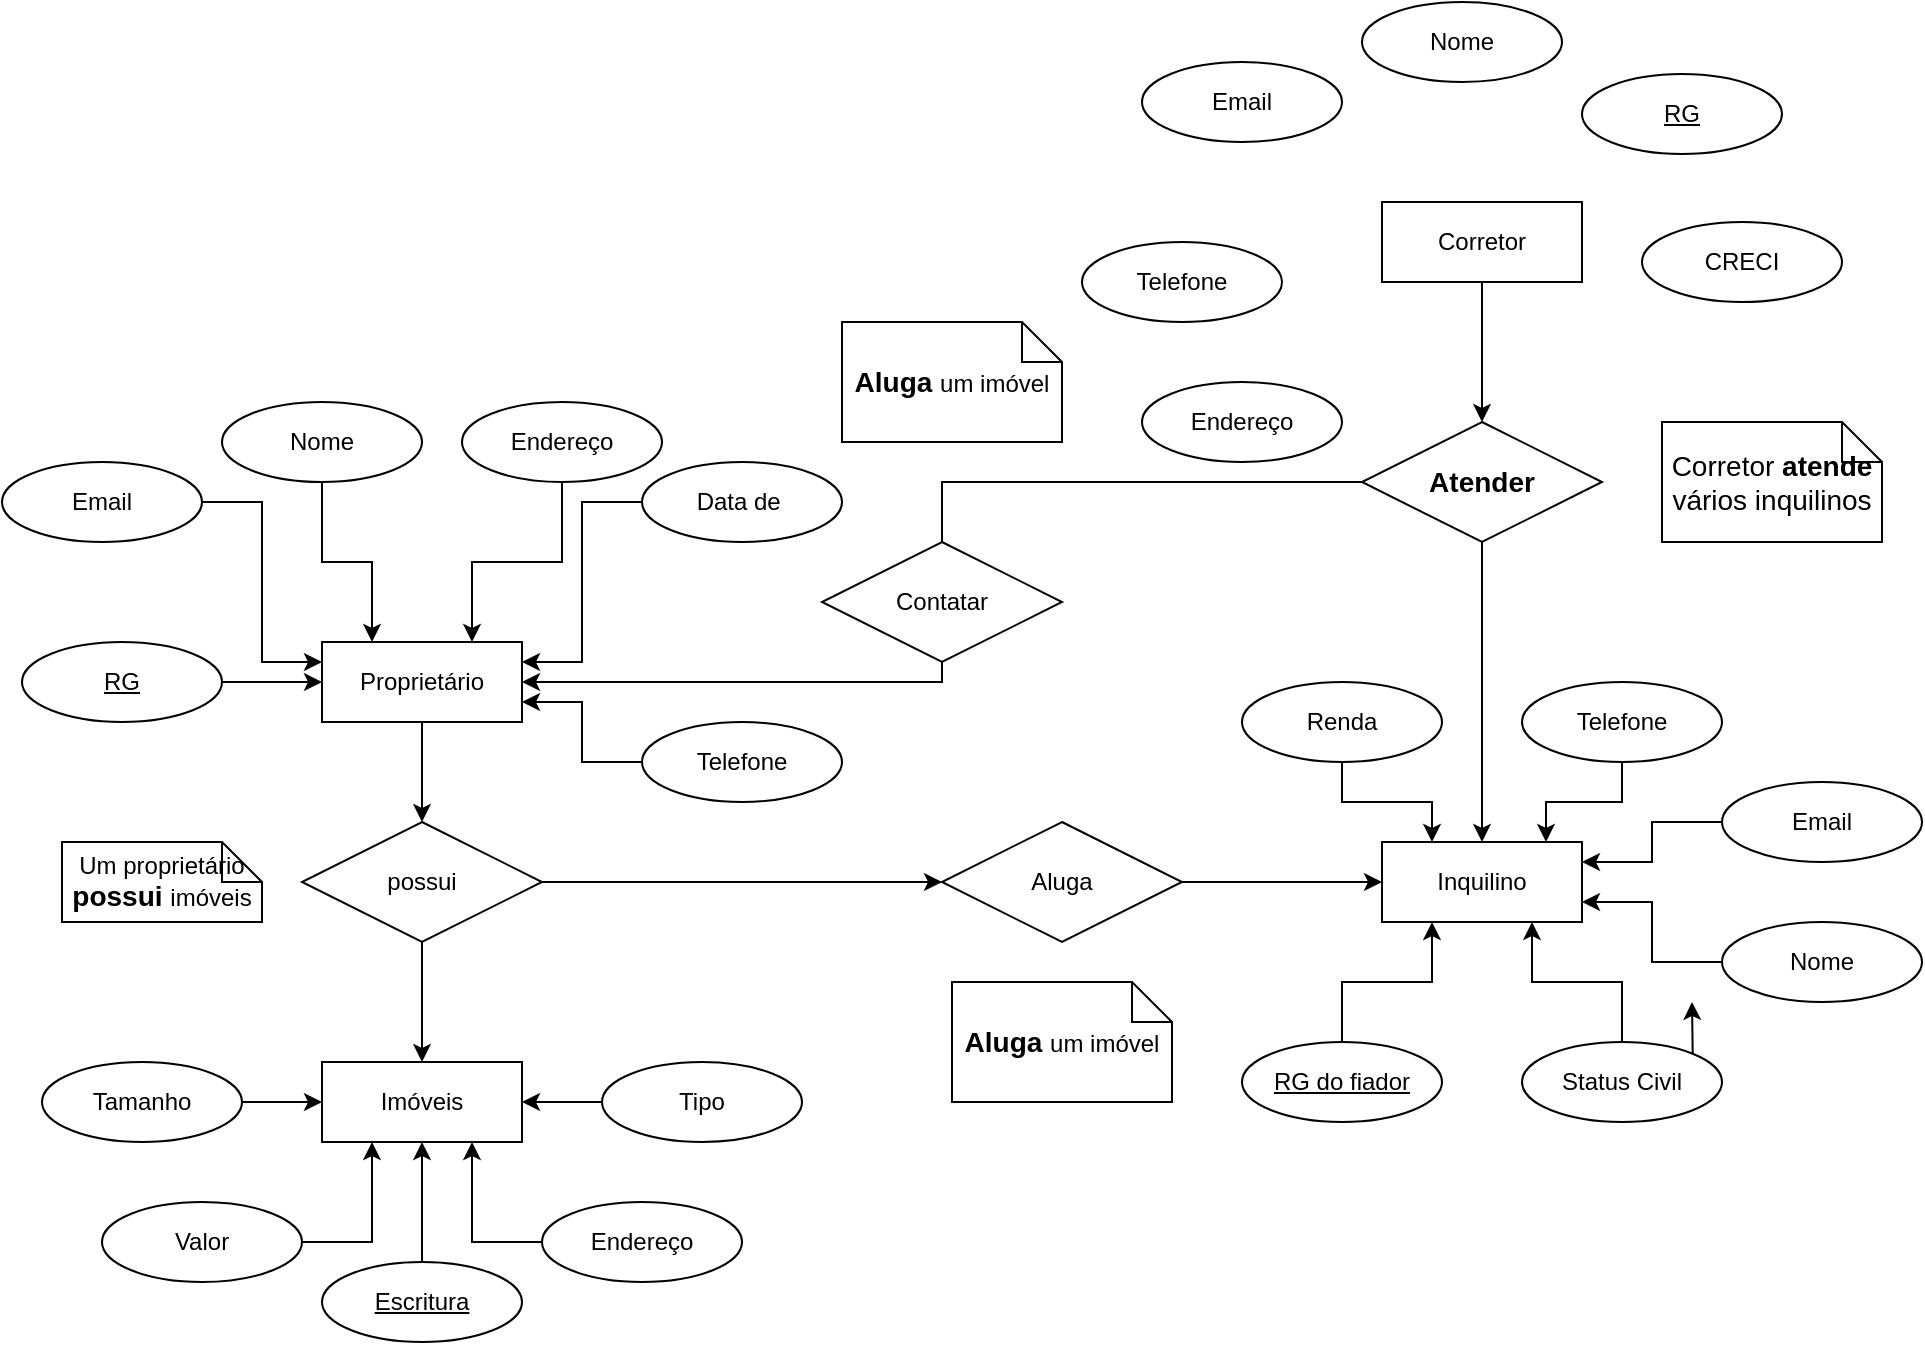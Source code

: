 <mxfile version="26.1.0">
  <diagram name="Página-1" id="xsIHujxIp5k7Auu3WzUd">
    <mxGraphModel dx="880" dy="1637" grid="1" gridSize="10" guides="1" tooltips="1" connect="1" arrows="1" fold="1" page="1" pageScale="1" pageWidth="827" pageHeight="1169" math="0" shadow="0">
      <root>
        <mxCell id="0" />
        <mxCell id="1" parent="0" />
        <mxCell id="B-k5Ph8UPA6RvQ5fUylT-36" style="edgeStyle=orthogonalEdgeStyle;rounded=0;orthogonalLoop=1;jettySize=auto;html=1;entryX=0.5;entryY=0;entryDx=0;entryDy=0;" edge="1" parent="1" source="B-k5Ph8UPA6RvQ5fUylT-2" target="B-k5Ph8UPA6RvQ5fUylT-8">
          <mxGeometry relative="1" as="geometry" />
        </mxCell>
        <mxCell id="B-k5Ph8UPA6RvQ5fUylT-2" value="Proprietá&lt;span style=&quot;background-color: transparent; color: light-dark(rgb(0, 0, 0), rgb(255, 255, 255));&quot;&gt;rio&lt;/span&gt;" style="whiteSpace=wrap;html=1;align=center;" vertex="1" parent="1">
          <mxGeometry x="180" y="-320" width="100" height="40" as="geometry" />
        </mxCell>
        <mxCell id="B-k5Ph8UPA6RvQ5fUylT-4" value="Um proprietário &lt;b&gt;&lt;font style=&quot;font-size: 14px;&quot;&gt;possui &lt;/font&gt;&lt;/b&gt;imóveis" style="shape=note;size=20;whiteSpace=wrap;html=1;" vertex="1" parent="1">
          <mxGeometry x="50" y="-220" width="100" height="40" as="geometry" />
        </mxCell>
        <mxCell id="B-k5Ph8UPA6RvQ5fUylT-5" value="Imóveis" style="whiteSpace=wrap;html=1;align=center;" vertex="1" parent="1">
          <mxGeometry x="180" y="-110" width="100" height="40" as="geometry" />
        </mxCell>
        <mxCell id="B-k5Ph8UPA6RvQ5fUylT-14" value="" style="edgeStyle=orthogonalEdgeStyle;rounded=0;orthogonalLoop=1;jettySize=auto;html=1;" edge="1" parent="1" source="B-k5Ph8UPA6RvQ5fUylT-8" target="B-k5Ph8UPA6RvQ5fUylT-5">
          <mxGeometry relative="1" as="geometry" />
        </mxCell>
        <mxCell id="B-k5Ph8UPA6RvQ5fUylT-46" style="edgeStyle=orthogonalEdgeStyle;rounded=0;orthogonalLoop=1;jettySize=auto;html=1;entryX=0;entryY=0.5;entryDx=0;entryDy=0;" edge="1" parent="1" source="B-k5Ph8UPA6RvQ5fUylT-8" target="B-k5Ph8UPA6RvQ5fUylT-45">
          <mxGeometry relative="1" as="geometry" />
        </mxCell>
        <mxCell id="B-k5Ph8UPA6RvQ5fUylT-8" value="possui" style="shape=rhombus;perimeter=rhombusPerimeter;whiteSpace=wrap;html=1;align=center;" vertex="1" parent="1">
          <mxGeometry x="170" y="-230" width="120" height="60" as="geometry" />
        </mxCell>
        <mxCell id="B-k5Ph8UPA6RvQ5fUylT-29" style="edgeStyle=orthogonalEdgeStyle;rounded=0;orthogonalLoop=1;jettySize=auto;html=1;entryX=0;entryY=0.5;entryDx=0;entryDy=0;" edge="1" parent="1" source="B-k5Ph8UPA6RvQ5fUylT-16" target="B-k5Ph8UPA6RvQ5fUylT-2">
          <mxGeometry relative="1" as="geometry" />
        </mxCell>
        <mxCell id="B-k5Ph8UPA6RvQ5fUylT-16" value="RG" style="ellipse;whiteSpace=wrap;html=1;align=center;fontStyle=4;" vertex="1" parent="1">
          <mxGeometry x="30" y="-320" width="100" height="40" as="geometry" />
        </mxCell>
        <mxCell id="B-k5Ph8UPA6RvQ5fUylT-28" value="" style="edgeStyle=orthogonalEdgeStyle;rounded=0;orthogonalLoop=1;jettySize=auto;html=1;entryX=0.25;entryY=0;entryDx=0;entryDy=0;" edge="1" parent="1" source="B-k5Ph8UPA6RvQ5fUylT-22" target="B-k5Ph8UPA6RvQ5fUylT-2">
          <mxGeometry relative="1" as="geometry" />
        </mxCell>
        <mxCell id="B-k5Ph8UPA6RvQ5fUylT-22" value="Nome" style="ellipse;whiteSpace=wrap;html=1;align=center;" vertex="1" parent="1">
          <mxGeometry x="130" y="-440" width="100" height="40" as="geometry" />
        </mxCell>
        <mxCell id="B-k5Ph8UPA6RvQ5fUylT-31" style="edgeStyle=orthogonalEdgeStyle;rounded=0;orthogonalLoop=1;jettySize=auto;html=1;entryX=1;entryY=0.25;entryDx=0;entryDy=0;" edge="1" parent="1" source="B-k5Ph8UPA6RvQ5fUylT-23" target="B-k5Ph8UPA6RvQ5fUylT-2">
          <mxGeometry relative="1" as="geometry" />
        </mxCell>
        <mxCell id="B-k5Ph8UPA6RvQ5fUylT-23" value="Data de&amp;nbsp;" style="ellipse;whiteSpace=wrap;html=1;align=center;" vertex="1" parent="1">
          <mxGeometry x="340" y="-410" width="100" height="40" as="geometry" />
        </mxCell>
        <mxCell id="B-k5Ph8UPA6RvQ5fUylT-81" style="edgeStyle=orthogonalEdgeStyle;rounded=0;orthogonalLoop=1;jettySize=auto;html=1;entryX=1;entryY=0.75;entryDx=0;entryDy=0;" edge="1" parent="1" source="B-k5Ph8UPA6RvQ5fUylT-24" target="B-k5Ph8UPA6RvQ5fUylT-2">
          <mxGeometry relative="1" as="geometry" />
        </mxCell>
        <mxCell id="B-k5Ph8UPA6RvQ5fUylT-24" value="Telefone" style="ellipse;whiteSpace=wrap;html=1;align=center;" vertex="1" parent="1">
          <mxGeometry x="340" y="-280" width="100" height="40" as="geometry" />
        </mxCell>
        <mxCell id="B-k5Ph8UPA6RvQ5fUylT-32" style="edgeStyle=orthogonalEdgeStyle;rounded=0;orthogonalLoop=1;jettySize=auto;html=1;entryX=0;entryY=0.25;entryDx=0;entryDy=0;" edge="1" parent="1" source="B-k5Ph8UPA6RvQ5fUylT-25" target="B-k5Ph8UPA6RvQ5fUylT-2">
          <mxGeometry relative="1" as="geometry" />
        </mxCell>
        <mxCell id="B-k5Ph8UPA6RvQ5fUylT-25" value="Email" style="ellipse;whiteSpace=wrap;html=1;align=center;" vertex="1" parent="1">
          <mxGeometry x="20" y="-410" width="100" height="40" as="geometry" />
        </mxCell>
        <mxCell id="B-k5Ph8UPA6RvQ5fUylT-33" style="edgeStyle=orthogonalEdgeStyle;rounded=0;orthogonalLoop=1;jettySize=auto;html=1;entryX=0.75;entryY=0;entryDx=0;entryDy=0;" edge="1" parent="1" source="B-k5Ph8UPA6RvQ5fUylT-26" target="B-k5Ph8UPA6RvQ5fUylT-2">
          <mxGeometry relative="1" as="geometry" />
        </mxCell>
        <mxCell id="B-k5Ph8UPA6RvQ5fUylT-26" value="Endereço" style="ellipse;whiteSpace=wrap;html=1;align=center;" vertex="1" parent="1">
          <mxGeometry x="250" y="-440" width="100" height="40" as="geometry" />
        </mxCell>
        <mxCell id="B-k5Ph8UPA6RvQ5fUylT-44" style="edgeStyle=orthogonalEdgeStyle;rounded=0;orthogonalLoop=1;jettySize=auto;html=1;entryX=0.75;entryY=1;entryDx=0;entryDy=0;" edge="1" parent="1" source="B-k5Ph8UPA6RvQ5fUylT-37" target="B-k5Ph8UPA6RvQ5fUylT-5">
          <mxGeometry relative="1" as="geometry" />
        </mxCell>
        <mxCell id="B-k5Ph8UPA6RvQ5fUylT-37" value="Endereço" style="ellipse;whiteSpace=wrap;html=1;align=center;" vertex="1" parent="1">
          <mxGeometry x="290" y="-40" width="100" height="40" as="geometry" />
        </mxCell>
        <mxCell id="B-k5Ph8UPA6RvQ5fUylT-43" style="edgeStyle=orthogonalEdgeStyle;rounded=0;orthogonalLoop=1;jettySize=auto;html=1;entryX=0.25;entryY=1;entryDx=0;entryDy=0;" edge="1" parent="1" source="B-k5Ph8UPA6RvQ5fUylT-38" target="B-k5Ph8UPA6RvQ5fUylT-5">
          <mxGeometry relative="1" as="geometry" />
        </mxCell>
        <mxCell id="B-k5Ph8UPA6RvQ5fUylT-38" value="Valor" style="ellipse;whiteSpace=wrap;html=1;align=center;" vertex="1" parent="1">
          <mxGeometry x="70" y="-40" width="100" height="40" as="geometry" />
        </mxCell>
        <mxCell id="B-k5Ph8UPA6RvQ5fUylT-42" style="edgeStyle=orthogonalEdgeStyle;rounded=0;orthogonalLoop=1;jettySize=auto;html=1;entryX=1;entryY=0.5;entryDx=0;entryDy=0;" edge="1" parent="1" source="B-k5Ph8UPA6RvQ5fUylT-39" target="B-k5Ph8UPA6RvQ5fUylT-5">
          <mxGeometry relative="1" as="geometry" />
        </mxCell>
        <mxCell id="B-k5Ph8UPA6RvQ5fUylT-39" value="Tipo" style="ellipse;whiteSpace=wrap;html=1;align=center;" vertex="1" parent="1">
          <mxGeometry x="320" y="-110" width="100" height="40" as="geometry" />
        </mxCell>
        <mxCell id="B-k5Ph8UPA6RvQ5fUylT-41" style="edgeStyle=orthogonalEdgeStyle;rounded=0;orthogonalLoop=1;jettySize=auto;html=1;" edge="1" parent="1" source="B-k5Ph8UPA6RvQ5fUylT-40" target="B-k5Ph8UPA6RvQ5fUylT-5">
          <mxGeometry relative="1" as="geometry" />
        </mxCell>
        <mxCell id="B-k5Ph8UPA6RvQ5fUylT-40" value="Tamanho" style="ellipse;whiteSpace=wrap;html=1;align=center;" vertex="1" parent="1">
          <mxGeometry x="40" y="-110" width="100" height="40" as="geometry" />
        </mxCell>
        <mxCell id="B-k5Ph8UPA6RvQ5fUylT-50" style="edgeStyle=orthogonalEdgeStyle;rounded=0;orthogonalLoop=1;jettySize=auto;html=1;entryX=0;entryY=0.5;entryDx=0;entryDy=0;" edge="1" parent="1" source="B-k5Ph8UPA6RvQ5fUylT-45" target="B-k5Ph8UPA6RvQ5fUylT-48">
          <mxGeometry relative="1" as="geometry" />
        </mxCell>
        <mxCell id="B-k5Ph8UPA6RvQ5fUylT-45" value="Aluga" style="shape=rhombus;perimeter=rhombusPerimeter;whiteSpace=wrap;html=1;align=center;" vertex="1" parent="1">
          <mxGeometry x="490" y="-230" width="120" height="60" as="geometry" />
        </mxCell>
        <mxCell id="B-k5Ph8UPA6RvQ5fUylT-47" value="&lt;b&gt;&lt;font style=&quot;font-size: 14px;&quot;&gt;Aluga &lt;/font&gt;&lt;/b&gt;um imóvel" style="shape=note;size=20;whiteSpace=wrap;html=1;" vertex="1" parent="1">
          <mxGeometry x="495" y="-150" width="110" height="60" as="geometry" />
        </mxCell>
        <mxCell id="B-k5Ph8UPA6RvQ5fUylT-48" value="Inquilino" style="whiteSpace=wrap;html=1;align=center;" vertex="1" parent="1">
          <mxGeometry x="710" y="-220" width="100" height="40" as="geometry" />
        </mxCell>
        <mxCell id="B-k5Ph8UPA6RvQ5fUylT-71" style="edgeStyle=orthogonalEdgeStyle;rounded=0;orthogonalLoop=1;jettySize=auto;html=1;entryX=0.25;entryY=0;entryDx=0;entryDy=0;" edge="1" parent="1" source="B-k5Ph8UPA6RvQ5fUylT-51" target="B-k5Ph8UPA6RvQ5fUylT-48">
          <mxGeometry relative="1" as="geometry" />
        </mxCell>
        <mxCell id="B-k5Ph8UPA6RvQ5fUylT-51" value="Renda" style="ellipse;whiteSpace=wrap;html=1;align=center;" vertex="1" parent="1">
          <mxGeometry x="640" y="-300" width="100" height="40" as="geometry" />
        </mxCell>
        <mxCell id="B-k5Ph8UPA6RvQ5fUylT-52" value="Telefone" style="ellipse;whiteSpace=wrap;html=1;align=center;" vertex="1" parent="1">
          <mxGeometry x="780" y="-300" width="100" height="40" as="geometry" />
        </mxCell>
        <mxCell id="B-k5Ph8UPA6RvQ5fUylT-65" style="edgeStyle=orthogonalEdgeStyle;rounded=0;orthogonalLoop=1;jettySize=auto;html=1;exitX=1;exitY=0;exitDx=0;exitDy=0;" edge="1" parent="1" source="B-k5Ph8UPA6RvQ5fUylT-54">
          <mxGeometry relative="1" as="geometry">
            <mxPoint x="865" y="-140" as="targetPoint" />
          </mxGeometry>
        </mxCell>
        <mxCell id="B-k5Ph8UPA6RvQ5fUylT-67" style="edgeStyle=orthogonalEdgeStyle;rounded=0;orthogonalLoop=1;jettySize=auto;html=1;entryX=0.75;entryY=1;entryDx=0;entryDy=0;" edge="1" parent="1" source="B-k5Ph8UPA6RvQ5fUylT-54" target="B-k5Ph8UPA6RvQ5fUylT-48">
          <mxGeometry relative="1" as="geometry" />
        </mxCell>
        <mxCell id="B-k5Ph8UPA6RvQ5fUylT-54" value="Status Civil" style="ellipse;whiteSpace=wrap;html=1;align=center;" vertex="1" parent="1">
          <mxGeometry x="780" y="-120" width="100" height="40" as="geometry" />
        </mxCell>
        <mxCell id="B-k5Ph8UPA6RvQ5fUylT-69" style="edgeStyle=orthogonalEdgeStyle;rounded=0;orthogonalLoop=1;jettySize=auto;html=1;entryX=1;entryY=0.25;entryDx=0;entryDy=0;" edge="1" parent="1" source="B-k5Ph8UPA6RvQ5fUylT-55" target="B-k5Ph8UPA6RvQ5fUylT-48">
          <mxGeometry relative="1" as="geometry" />
        </mxCell>
        <mxCell id="B-k5Ph8UPA6RvQ5fUylT-55" value="Email" style="ellipse;whiteSpace=wrap;html=1;align=center;" vertex="1" parent="1">
          <mxGeometry x="880" y="-250" width="100" height="40" as="geometry" />
        </mxCell>
        <mxCell id="B-k5Ph8UPA6RvQ5fUylT-68" style="edgeStyle=orthogonalEdgeStyle;rounded=0;orthogonalLoop=1;jettySize=auto;html=1;entryX=1;entryY=0.75;entryDx=0;entryDy=0;" edge="1" parent="1" source="B-k5Ph8UPA6RvQ5fUylT-56" target="B-k5Ph8UPA6RvQ5fUylT-48">
          <mxGeometry relative="1" as="geometry" />
        </mxCell>
        <mxCell id="B-k5Ph8UPA6RvQ5fUylT-56" value="Nome" style="ellipse;whiteSpace=wrap;html=1;align=center;" vertex="1" parent="1">
          <mxGeometry x="880" y="-180" width="100" height="40" as="geometry" />
        </mxCell>
        <mxCell id="B-k5Ph8UPA6RvQ5fUylT-59" style="edgeStyle=orthogonalEdgeStyle;rounded=0;orthogonalLoop=1;jettySize=auto;html=1;entryX=0.5;entryY=1;entryDx=0;entryDy=0;" edge="1" parent="1" source="B-k5Ph8UPA6RvQ5fUylT-58" target="B-k5Ph8UPA6RvQ5fUylT-5">
          <mxGeometry relative="1" as="geometry" />
        </mxCell>
        <mxCell id="B-k5Ph8UPA6RvQ5fUylT-58" value="Escritura" style="ellipse;whiteSpace=wrap;html=1;align=center;fontStyle=4;" vertex="1" parent="1">
          <mxGeometry x="180" y="-10" width="100" height="40" as="geometry" />
        </mxCell>
        <mxCell id="B-k5Ph8UPA6RvQ5fUylT-63" style="edgeStyle=orthogonalEdgeStyle;rounded=0;orthogonalLoop=1;jettySize=auto;html=1;entryX=0.5;entryY=0;entryDx=0;entryDy=0;" edge="1" parent="1" source="B-k5Ph8UPA6RvQ5fUylT-60" target="B-k5Ph8UPA6RvQ5fUylT-62">
          <mxGeometry relative="1" as="geometry" />
        </mxCell>
        <mxCell id="B-k5Ph8UPA6RvQ5fUylT-60" value="Corretor" style="whiteSpace=wrap;html=1;align=center;" vertex="1" parent="1">
          <mxGeometry x="710" y="-540" width="100" height="40" as="geometry" />
        </mxCell>
        <mxCell id="B-k5Ph8UPA6RvQ5fUylT-61" value="&lt;span style=&quot;font-size: 14px;&quot;&gt;Corretor &lt;b&gt;atende &lt;/b&gt;vários inquilinos&lt;/span&gt;" style="shape=note;size=20;whiteSpace=wrap;html=1;" vertex="1" parent="1">
          <mxGeometry x="850" y="-430" width="110" height="60" as="geometry" />
        </mxCell>
        <mxCell id="B-k5Ph8UPA6RvQ5fUylT-64" style="edgeStyle=orthogonalEdgeStyle;rounded=0;orthogonalLoop=1;jettySize=auto;html=1;entryX=0.5;entryY=0;entryDx=0;entryDy=0;" edge="1" parent="1" source="B-k5Ph8UPA6RvQ5fUylT-62" target="B-k5Ph8UPA6RvQ5fUylT-48">
          <mxGeometry relative="1" as="geometry" />
        </mxCell>
        <mxCell id="B-k5Ph8UPA6RvQ5fUylT-80" style="edgeStyle=orthogonalEdgeStyle;rounded=0;orthogonalLoop=1;jettySize=auto;html=1;entryX=1;entryY=0.5;entryDx=0;entryDy=0;" edge="1" parent="1" source="B-k5Ph8UPA6RvQ5fUylT-62" target="B-k5Ph8UPA6RvQ5fUylT-2">
          <mxGeometry relative="1" as="geometry" />
        </mxCell>
        <mxCell id="B-k5Ph8UPA6RvQ5fUylT-62" value="&lt;b&gt;&lt;font style=&quot;font-size: 14px;&quot;&gt;Atender&lt;/font&gt;&lt;/b&gt;" style="shape=rhombus;perimeter=rhombusPerimeter;whiteSpace=wrap;html=1;align=center;" vertex="1" parent="1">
          <mxGeometry x="700" y="-430" width="120" height="60" as="geometry" />
        </mxCell>
        <mxCell id="B-k5Ph8UPA6RvQ5fUylT-70" style="edgeStyle=orthogonalEdgeStyle;rounded=0;orthogonalLoop=1;jettySize=auto;html=1;entryX=0.82;entryY=0;entryDx=0;entryDy=0;entryPerimeter=0;" edge="1" parent="1" source="B-k5Ph8UPA6RvQ5fUylT-52" target="B-k5Ph8UPA6RvQ5fUylT-48">
          <mxGeometry relative="1" as="geometry" />
        </mxCell>
        <mxCell id="B-k5Ph8UPA6RvQ5fUylT-72" value="Te&lt;span style=&quot;color: rgba(0, 0, 0, 0); font-family: monospace; font-size: 0px; text-align: start; text-wrap-mode: nowrap;&quot;&gt;%3CmxGraphModel%3E%3Croot%3E%3CmxCell%20id%3D%220%22%2F%3E%3CmxCell%20id%3D%221%22%20parent%3D%220%22%2F%3E%3CmxCell%20id%3D%222%22%20value%3D%22Nome%22%20style%3D%22ellipse%3BwhiteSpace%3Dwrap%3Bhtml%3D1%3Balign%3Dcenter%3B%22%20vertex%3D%221%22%20parent%3D%221%22%3E%3CmxGeometry%20x%3D%22700%22%20y%3D%22-640%22%20width%3D%22100%22%20height%3D%2240%22%20as%3D%22geometry%22%2F%3E%3C%2FmxCell%3E%3C%2Froot%3E%3C%2FmxGraphModel%3E&lt;/span&gt;lefone" style="ellipse;whiteSpace=wrap;html=1;align=center;" vertex="1" parent="1">
          <mxGeometry x="560" y="-520" width="100" height="40" as="geometry" />
        </mxCell>
        <mxCell id="B-k5Ph8UPA6RvQ5fUylT-73" value="Email" style="ellipse;whiteSpace=wrap;html=1;align=center;" vertex="1" parent="1">
          <mxGeometry x="590" y="-610" width="100" height="40" as="geometry" />
        </mxCell>
        <mxCell id="B-k5Ph8UPA6RvQ5fUylT-74" value="Nome" style="ellipse;whiteSpace=wrap;html=1;align=center;" vertex="1" parent="1">
          <mxGeometry x="700" y="-640" width="100" height="40" as="geometry" />
        </mxCell>
        <mxCell id="B-k5Ph8UPA6RvQ5fUylT-76" style="edgeStyle=orthogonalEdgeStyle;rounded=0;orthogonalLoop=1;jettySize=auto;html=1;entryX=0.25;entryY=1;entryDx=0;entryDy=0;" edge="1" parent="1" source="B-k5Ph8UPA6RvQ5fUylT-75" target="B-k5Ph8UPA6RvQ5fUylT-48">
          <mxGeometry relative="1" as="geometry" />
        </mxCell>
        <mxCell id="B-k5Ph8UPA6RvQ5fUylT-75" value="RG do fiador" style="ellipse;whiteSpace=wrap;html=1;align=center;fontStyle=4;" vertex="1" parent="1">
          <mxGeometry x="640" y="-120" width="100" height="40" as="geometry" />
        </mxCell>
        <mxCell id="B-k5Ph8UPA6RvQ5fUylT-77" value="RG" style="ellipse;whiteSpace=wrap;html=1;align=center;fontStyle=4;" vertex="1" parent="1">
          <mxGeometry x="810" y="-604" width="100" height="40" as="geometry" />
        </mxCell>
        <mxCell id="B-k5Ph8UPA6RvQ5fUylT-78" value="CRECI" style="ellipse;whiteSpace=wrap;html=1;align=center;" vertex="1" parent="1">
          <mxGeometry x="840" y="-530" width="100" height="40" as="geometry" />
        </mxCell>
        <mxCell id="B-k5Ph8UPA6RvQ5fUylT-79" value="Endereço" style="ellipse;whiteSpace=wrap;html=1;align=center;" vertex="1" parent="1">
          <mxGeometry x="590" y="-450" width="100" height="40" as="geometry" />
        </mxCell>
        <mxCell id="B-k5Ph8UPA6RvQ5fUylT-82" value="Contatar" style="shape=rhombus;perimeter=rhombusPerimeter;whiteSpace=wrap;html=1;align=center;" vertex="1" parent="1">
          <mxGeometry x="430" y="-370" width="120" height="60" as="geometry" />
        </mxCell>
        <mxCell id="B-k5Ph8UPA6RvQ5fUylT-83" value="&lt;b&gt;&lt;font style=&quot;font-size: 14px;&quot;&gt;Aluga &lt;/font&gt;&lt;/b&gt;um imóvel" style="shape=note;size=20;whiteSpace=wrap;html=1;" vertex="1" parent="1">
          <mxGeometry x="440" y="-480" width="110" height="60" as="geometry" />
        </mxCell>
      </root>
    </mxGraphModel>
  </diagram>
</mxfile>
